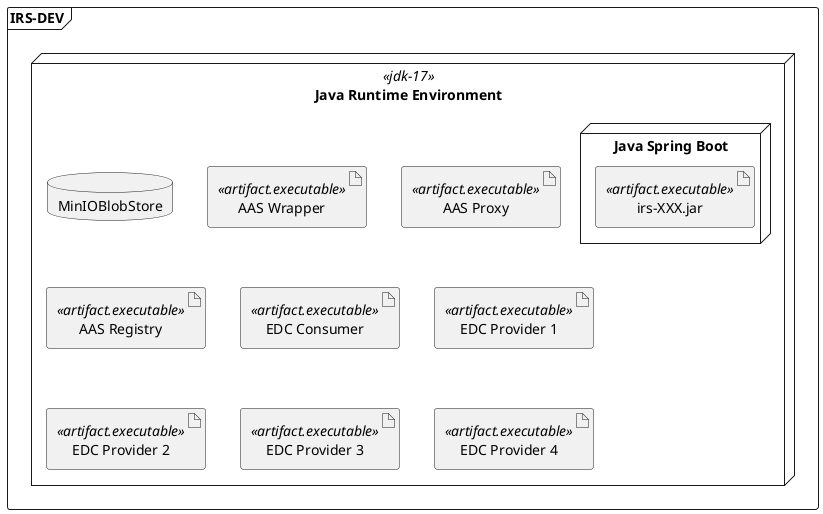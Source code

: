 @startuml

skinparam monochrome true
skinparam shadowing false

frame IRS-DEV {

node "Java Runtime Environment" <<jdk-17>>{

node "Java Spring Boot" {
artifact "irs-XXX.jar" <<artifact.executable>> as IRS
}
database MinIOBlobStore

artifact "AAS Wrapper" <<artifact.executable>> as AAS_W
artifact "AAS Proxy" <<artifact.executable>> as AAS_P
artifact "AAS Registry" <<artifact.executable>>
artifact "EDC Consumer" <<artifact.executable>>
artifact "EDC Provider 1" <<artifact.executable>>
artifact "EDC Provider 2" <<artifact.executable>>
artifact "EDC Provider 3" <<artifact.executable>>
artifact "EDC Provider 4" <<artifact.executable>>
}

}


@enduml
